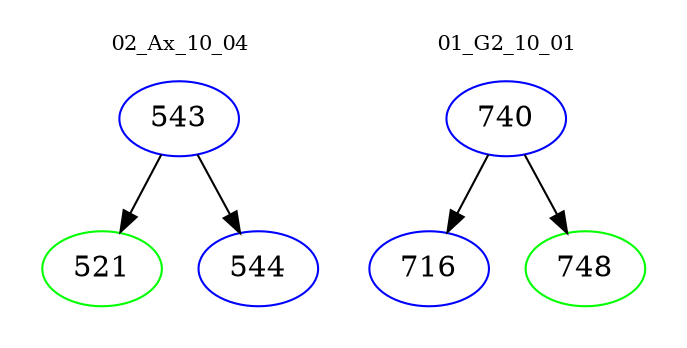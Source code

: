 digraph{
subgraph cluster_0 {
color = white
label = "02_Ax_10_04";
fontsize=10;
T0_543 [label="543", color="blue"]
T0_543 -> T0_521 [color="black"]
T0_521 [label="521", color="green"]
T0_543 -> T0_544 [color="black"]
T0_544 [label="544", color="blue"]
}
subgraph cluster_1 {
color = white
label = "01_G2_10_01";
fontsize=10;
T1_740 [label="740", color="blue"]
T1_740 -> T1_716 [color="black"]
T1_716 [label="716", color="blue"]
T1_740 -> T1_748 [color="black"]
T1_748 [label="748", color="green"]
}
}
